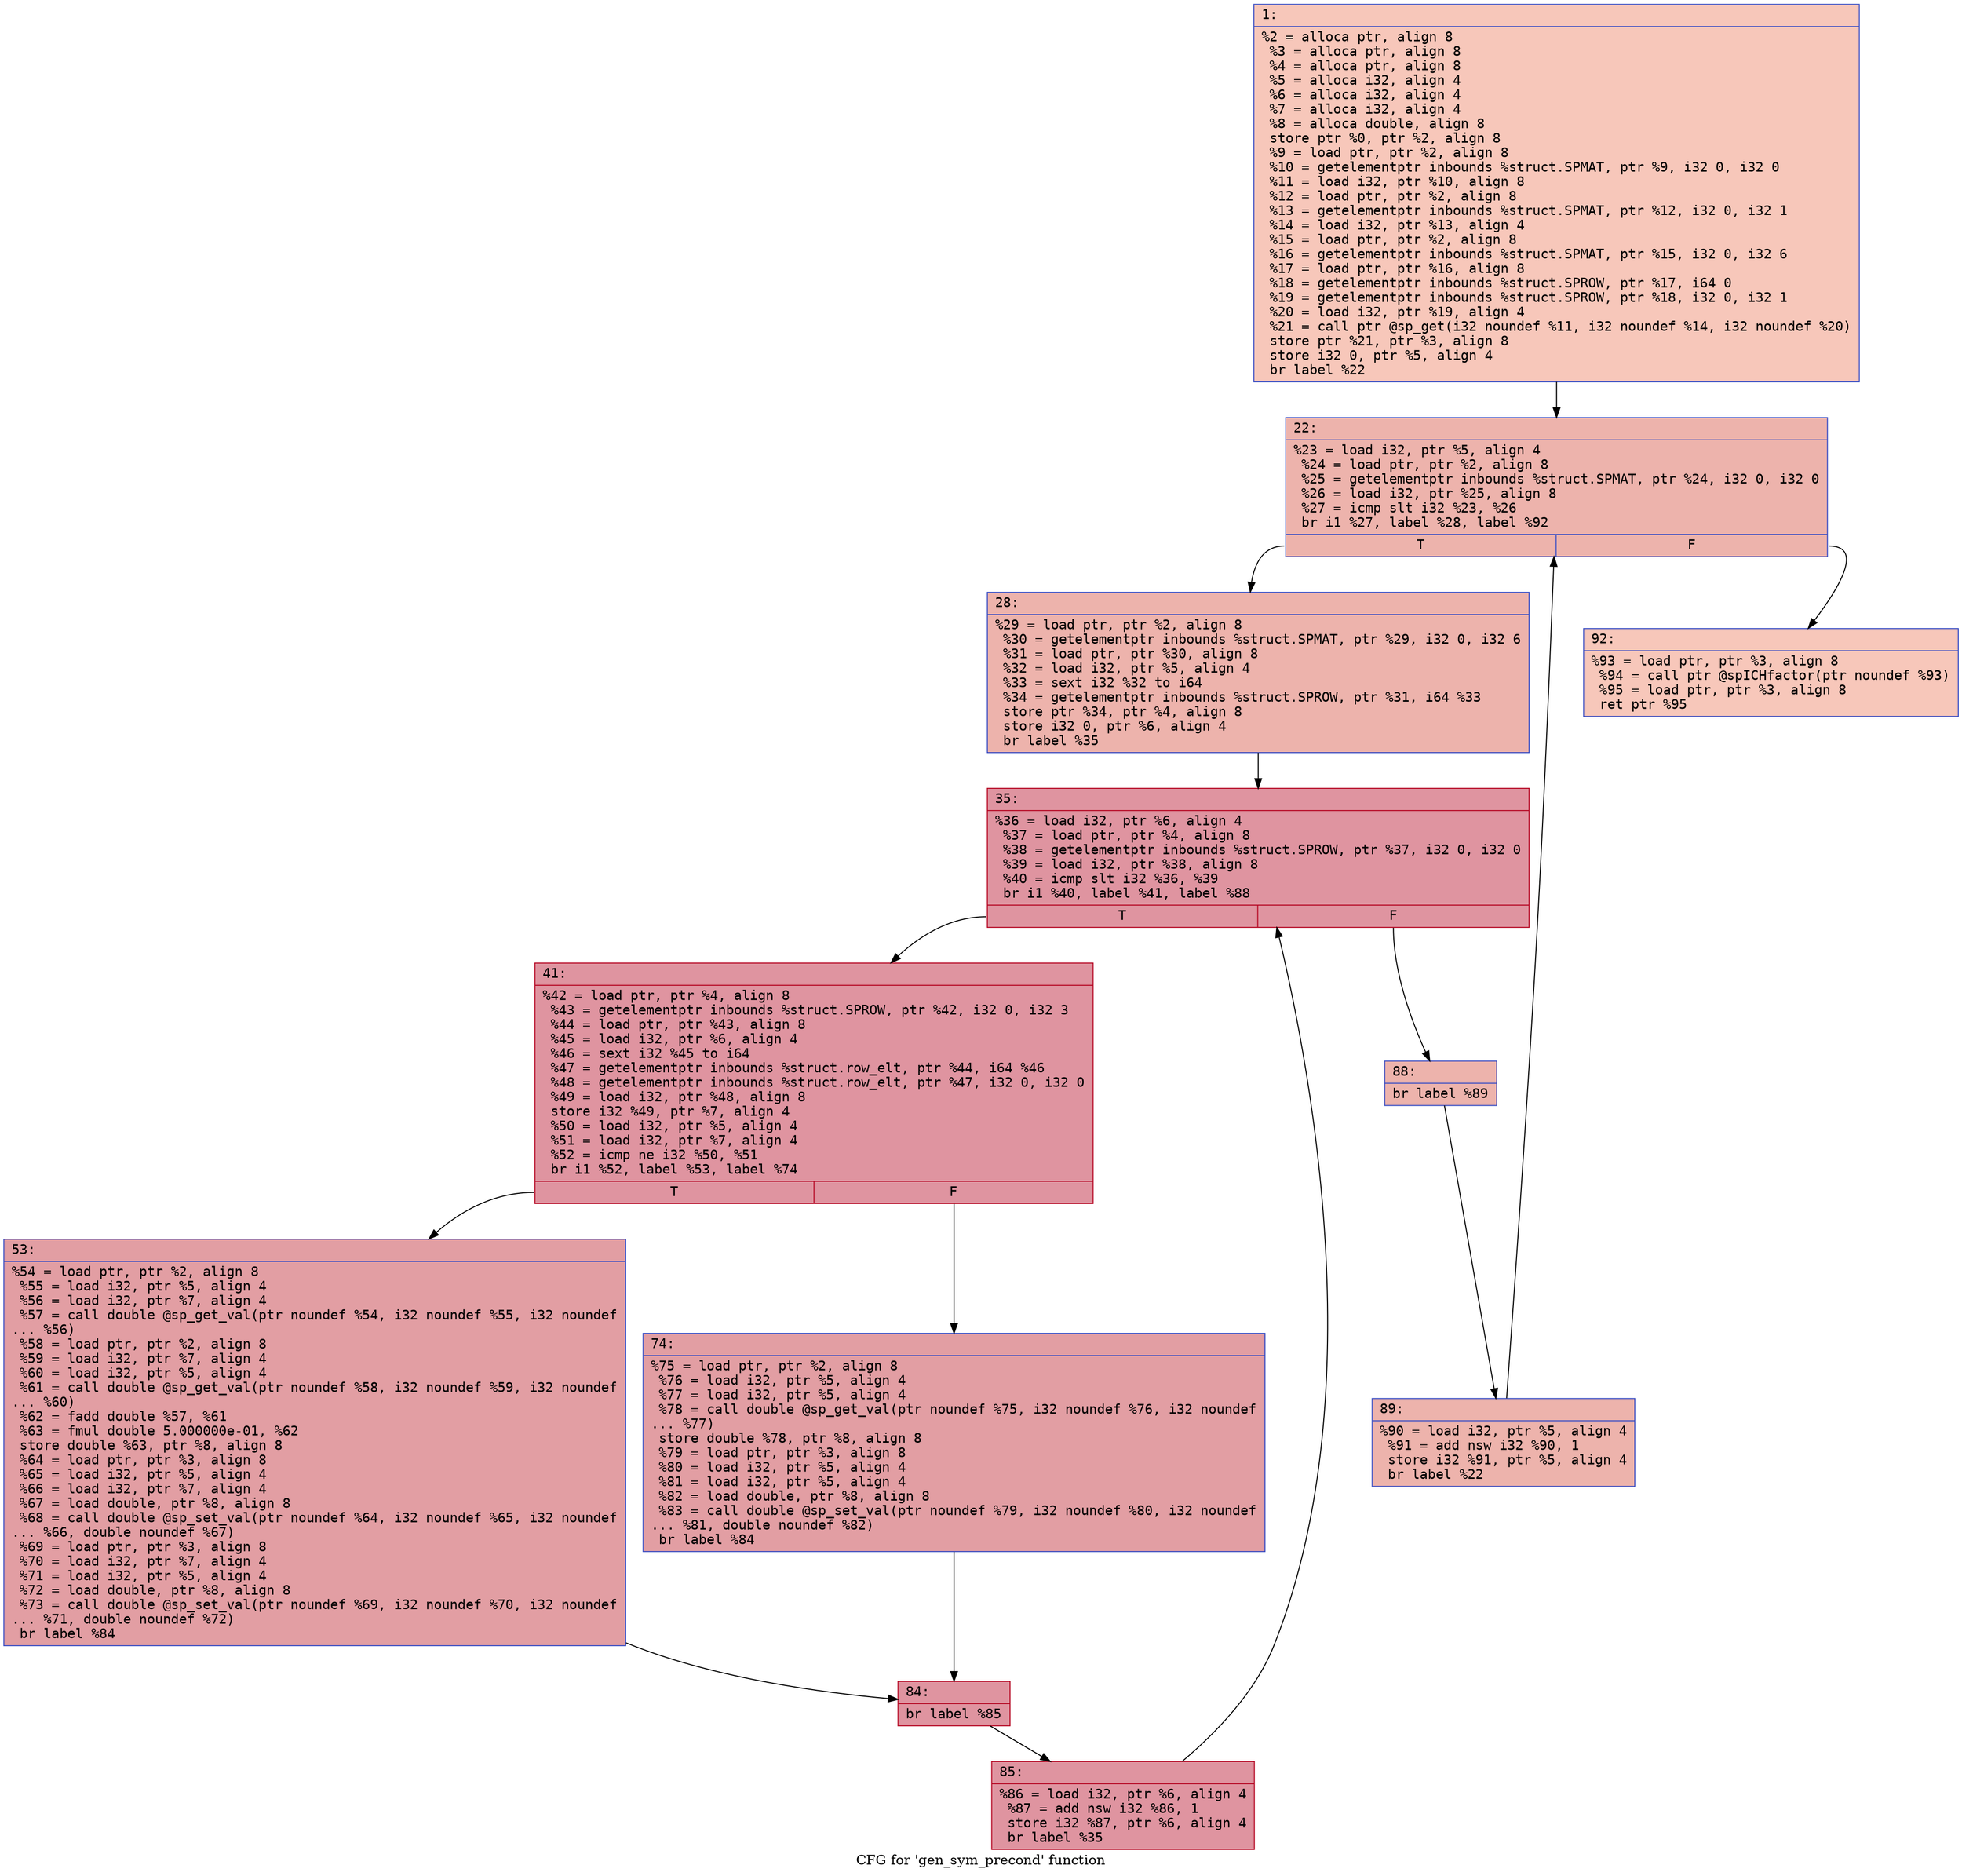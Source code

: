 digraph "CFG for 'gen_sym_precond' function" {
	label="CFG for 'gen_sym_precond' function";

	Node0x600000ecef30 [shape=record,color="#3d50c3ff", style=filled, fillcolor="#ec7f6370" fontname="Courier",label="{1:\l|  %2 = alloca ptr, align 8\l  %3 = alloca ptr, align 8\l  %4 = alloca ptr, align 8\l  %5 = alloca i32, align 4\l  %6 = alloca i32, align 4\l  %7 = alloca i32, align 4\l  %8 = alloca double, align 8\l  store ptr %0, ptr %2, align 8\l  %9 = load ptr, ptr %2, align 8\l  %10 = getelementptr inbounds %struct.SPMAT, ptr %9, i32 0, i32 0\l  %11 = load i32, ptr %10, align 8\l  %12 = load ptr, ptr %2, align 8\l  %13 = getelementptr inbounds %struct.SPMAT, ptr %12, i32 0, i32 1\l  %14 = load i32, ptr %13, align 4\l  %15 = load ptr, ptr %2, align 8\l  %16 = getelementptr inbounds %struct.SPMAT, ptr %15, i32 0, i32 6\l  %17 = load ptr, ptr %16, align 8\l  %18 = getelementptr inbounds %struct.SPROW, ptr %17, i64 0\l  %19 = getelementptr inbounds %struct.SPROW, ptr %18, i32 0, i32 1\l  %20 = load i32, ptr %19, align 4\l  %21 = call ptr @sp_get(i32 noundef %11, i32 noundef %14, i32 noundef %20)\l  store ptr %21, ptr %3, align 8\l  store i32 0, ptr %5, align 4\l  br label %22\l}"];
	Node0x600000ecef30 -> Node0x600000ecef80[tooltip="1 -> 22\nProbability 100.00%" ];
	Node0x600000ecef80 [shape=record,color="#3d50c3ff", style=filled, fillcolor="#d6524470" fontname="Courier",label="{22:\l|  %23 = load i32, ptr %5, align 4\l  %24 = load ptr, ptr %2, align 8\l  %25 = getelementptr inbounds %struct.SPMAT, ptr %24, i32 0, i32 0\l  %26 = load i32, ptr %25, align 8\l  %27 = icmp slt i32 %23, %26\l  br i1 %27, label %28, label %92\l|{<s0>T|<s1>F}}"];
	Node0x600000ecef80:s0 -> Node0x600000ecefd0[tooltip="22 -> 28\nProbability 96.88%" ];
	Node0x600000ecef80:s1 -> Node0x600000ecf2a0[tooltip="22 -> 92\nProbability 3.12%" ];
	Node0x600000ecefd0 [shape=record,color="#3d50c3ff", style=filled, fillcolor="#d6524470" fontname="Courier",label="{28:\l|  %29 = load ptr, ptr %2, align 8\l  %30 = getelementptr inbounds %struct.SPMAT, ptr %29, i32 0, i32 6\l  %31 = load ptr, ptr %30, align 8\l  %32 = load i32, ptr %5, align 4\l  %33 = sext i32 %32 to i64\l  %34 = getelementptr inbounds %struct.SPROW, ptr %31, i64 %33\l  store ptr %34, ptr %4, align 8\l  store i32 0, ptr %6, align 4\l  br label %35\l}"];
	Node0x600000ecefd0 -> Node0x600000ecf020[tooltip="28 -> 35\nProbability 100.00%" ];
	Node0x600000ecf020 [shape=record,color="#b70d28ff", style=filled, fillcolor="#b70d2870" fontname="Courier",label="{35:\l|  %36 = load i32, ptr %6, align 4\l  %37 = load ptr, ptr %4, align 8\l  %38 = getelementptr inbounds %struct.SPROW, ptr %37, i32 0, i32 0\l  %39 = load i32, ptr %38, align 8\l  %40 = icmp slt i32 %36, %39\l  br i1 %40, label %41, label %88\l|{<s0>T|<s1>F}}"];
	Node0x600000ecf020:s0 -> Node0x600000ecf070[tooltip="35 -> 41\nProbability 96.88%" ];
	Node0x600000ecf020:s1 -> Node0x600000ecf200[tooltip="35 -> 88\nProbability 3.12%" ];
	Node0x600000ecf070 [shape=record,color="#b70d28ff", style=filled, fillcolor="#b70d2870" fontname="Courier",label="{41:\l|  %42 = load ptr, ptr %4, align 8\l  %43 = getelementptr inbounds %struct.SPROW, ptr %42, i32 0, i32 3\l  %44 = load ptr, ptr %43, align 8\l  %45 = load i32, ptr %6, align 4\l  %46 = sext i32 %45 to i64\l  %47 = getelementptr inbounds %struct.row_elt, ptr %44, i64 %46\l  %48 = getelementptr inbounds %struct.row_elt, ptr %47, i32 0, i32 0\l  %49 = load i32, ptr %48, align 8\l  store i32 %49, ptr %7, align 4\l  %50 = load i32, ptr %5, align 4\l  %51 = load i32, ptr %7, align 4\l  %52 = icmp ne i32 %50, %51\l  br i1 %52, label %53, label %74\l|{<s0>T|<s1>F}}"];
	Node0x600000ecf070:s0 -> Node0x600000ecf0c0[tooltip="41 -> 53\nProbability 50.00%" ];
	Node0x600000ecf070:s1 -> Node0x600000ecf110[tooltip="41 -> 74\nProbability 50.00%" ];
	Node0x600000ecf0c0 [shape=record,color="#3d50c3ff", style=filled, fillcolor="#be242e70" fontname="Courier",label="{53:\l|  %54 = load ptr, ptr %2, align 8\l  %55 = load i32, ptr %5, align 4\l  %56 = load i32, ptr %7, align 4\l  %57 = call double @sp_get_val(ptr noundef %54, i32 noundef %55, i32 noundef\l... %56)\l  %58 = load ptr, ptr %2, align 8\l  %59 = load i32, ptr %7, align 4\l  %60 = load i32, ptr %5, align 4\l  %61 = call double @sp_get_val(ptr noundef %58, i32 noundef %59, i32 noundef\l... %60)\l  %62 = fadd double %57, %61\l  %63 = fmul double 5.000000e-01, %62\l  store double %63, ptr %8, align 8\l  %64 = load ptr, ptr %3, align 8\l  %65 = load i32, ptr %5, align 4\l  %66 = load i32, ptr %7, align 4\l  %67 = load double, ptr %8, align 8\l  %68 = call double @sp_set_val(ptr noundef %64, i32 noundef %65, i32 noundef\l... %66, double noundef %67)\l  %69 = load ptr, ptr %3, align 8\l  %70 = load i32, ptr %7, align 4\l  %71 = load i32, ptr %5, align 4\l  %72 = load double, ptr %8, align 8\l  %73 = call double @sp_set_val(ptr noundef %69, i32 noundef %70, i32 noundef\l... %71, double noundef %72)\l  br label %84\l}"];
	Node0x600000ecf0c0 -> Node0x600000ecf160[tooltip="53 -> 84\nProbability 100.00%" ];
	Node0x600000ecf110 [shape=record,color="#3d50c3ff", style=filled, fillcolor="#be242e70" fontname="Courier",label="{74:\l|  %75 = load ptr, ptr %2, align 8\l  %76 = load i32, ptr %5, align 4\l  %77 = load i32, ptr %5, align 4\l  %78 = call double @sp_get_val(ptr noundef %75, i32 noundef %76, i32 noundef\l... %77)\l  store double %78, ptr %8, align 8\l  %79 = load ptr, ptr %3, align 8\l  %80 = load i32, ptr %5, align 4\l  %81 = load i32, ptr %5, align 4\l  %82 = load double, ptr %8, align 8\l  %83 = call double @sp_set_val(ptr noundef %79, i32 noundef %80, i32 noundef\l... %81, double noundef %82)\l  br label %84\l}"];
	Node0x600000ecf110 -> Node0x600000ecf160[tooltip="74 -> 84\nProbability 100.00%" ];
	Node0x600000ecf160 [shape=record,color="#b70d28ff", style=filled, fillcolor="#b70d2870" fontname="Courier",label="{84:\l|  br label %85\l}"];
	Node0x600000ecf160 -> Node0x600000ecf1b0[tooltip="84 -> 85\nProbability 100.00%" ];
	Node0x600000ecf1b0 [shape=record,color="#b70d28ff", style=filled, fillcolor="#b70d2870" fontname="Courier",label="{85:\l|  %86 = load i32, ptr %6, align 4\l  %87 = add nsw i32 %86, 1\l  store i32 %87, ptr %6, align 4\l  br label %35\l}"];
	Node0x600000ecf1b0 -> Node0x600000ecf020[tooltip="85 -> 35\nProbability 100.00%" ];
	Node0x600000ecf200 [shape=record,color="#3d50c3ff", style=filled, fillcolor="#d6524470" fontname="Courier",label="{88:\l|  br label %89\l}"];
	Node0x600000ecf200 -> Node0x600000ecf250[tooltip="88 -> 89\nProbability 100.00%" ];
	Node0x600000ecf250 [shape=record,color="#3d50c3ff", style=filled, fillcolor="#d6524470" fontname="Courier",label="{89:\l|  %90 = load i32, ptr %5, align 4\l  %91 = add nsw i32 %90, 1\l  store i32 %91, ptr %5, align 4\l  br label %22\l}"];
	Node0x600000ecf250 -> Node0x600000ecef80[tooltip="89 -> 22\nProbability 100.00%" ];
	Node0x600000ecf2a0 [shape=record,color="#3d50c3ff", style=filled, fillcolor="#ec7f6370" fontname="Courier",label="{92:\l|  %93 = load ptr, ptr %3, align 8\l  %94 = call ptr @spICHfactor(ptr noundef %93)\l  %95 = load ptr, ptr %3, align 8\l  ret ptr %95\l}"];
}
